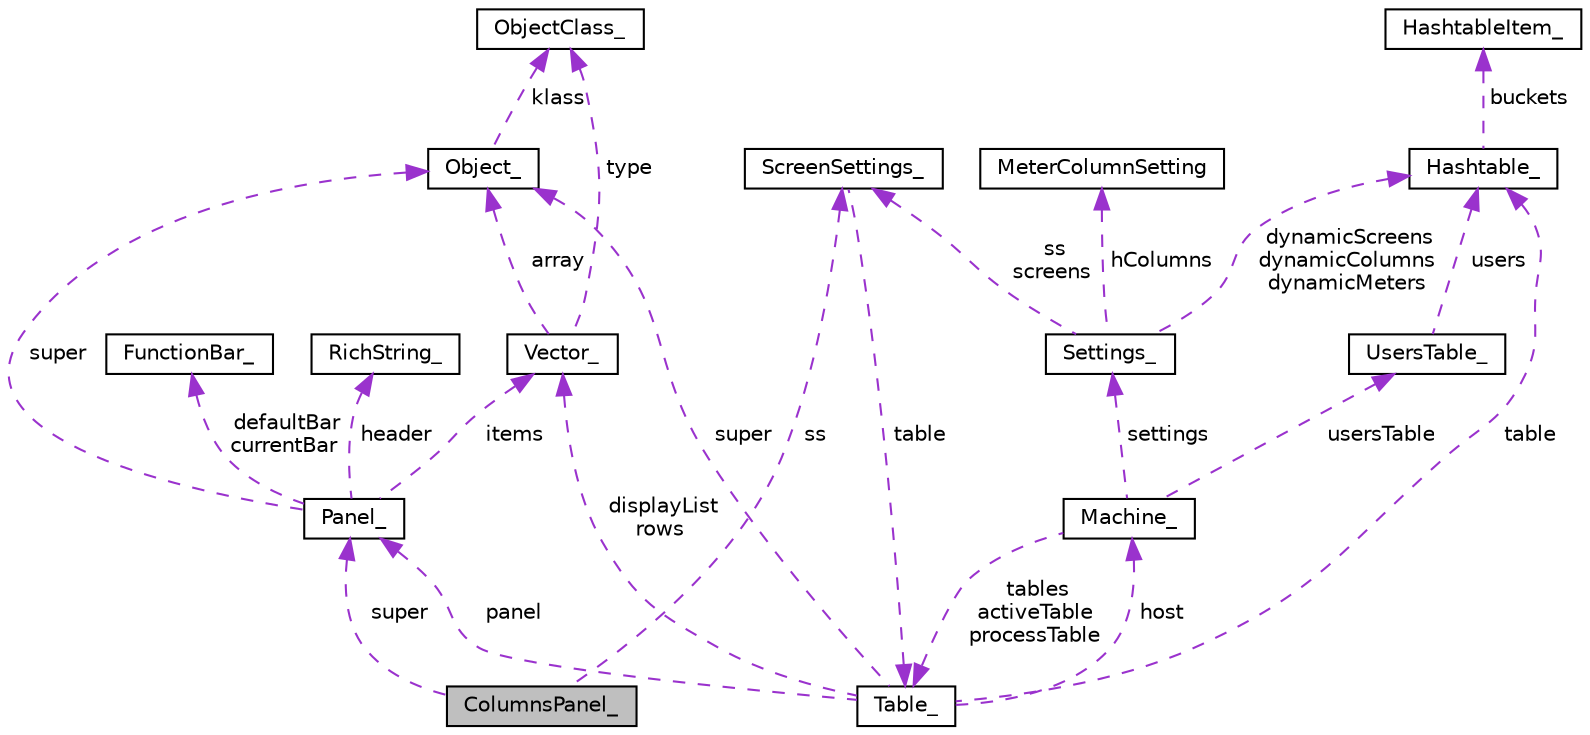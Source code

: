 digraph "ColumnsPanel_"
{
  edge [fontname="Helvetica",fontsize="10",labelfontname="Helvetica",labelfontsize="10"];
  node [fontname="Helvetica",fontsize="10",shape=record];
  Node1 [label="ColumnsPanel_",height=0.2,width=0.4,color="black", fillcolor="grey75", style="filled", fontcolor="black"];
  Node2 -> Node1 [dir="back",color="darkorchid3",fontsize="10",style="dashed",label=" ss" ,fontname="Helvetica"];
  Node2 [label="ScreenSettings_",height=0.2,width=0.4,color="black", fillcolor="white", style="filled",URL="$structScreenSettings__.html"];
  Node3 -> Node2 [dir="back",color="darkorchid3",fontsize="10",style="dashed",label=" table" ,fontname="Helvetica"];
  Node3 [label="Table_",height=0.2,width=0.4,color="black", fillcolor="white", style="filled",URL="$structTable__.html"];
  Node4 -> Node3 [dir="back",color="darkorchid3",fontsize="10",style="dashed",label=" displayList\nrows" ,fontname="Helvetica"];
  Node4 [label="Vector_",height=0.2,width=0.4,color="black", fillcolor="white", style="filled",URL="$structVector__.html"];
  Node5 -> Node4 [dir="back",color="darkorchid3",fontsize="10",style="dashed",label=" type" ,fontname="Helvetica"];
  Node5 [label="ObjectClass_",height=0.2,width=0.4,color="black", fillcolor="white", style="filled",URL="$structObjectClass__.html"];
  Node6 -> Node4 [dir="back",color="darkorchid3",fontsize="10",style="dashed",label=" array" ,fontname="Helvetica"];
  Node6 [label="Object_",height=0.2,width=0.4,color="black", fillcolor="white", style="filled",URL="$structObject__.html"];
  Node5 -> Node6 [dir="back",color="darkorchid3",fontsize="10",style="dashed",label=" klass" ,fontname="Helvetica"];
  Node7 -> Node3 [dir="back",color="darkorchid3",fontsize="10",style="dashed",label=" host" ,fontname="Helvetica"];
  Node7 [label="Machine_",height=0.2,width=0.4,color="black", fillcolor="white", style="filled",URL="$structMachine__.html"];
  Node3 -> Node7 [dir="back",color="darkorchid3",fontsize="10",style="dashed",label=" tables\nactiveTable\nprocessTable" ,fontname="Helvetica"];
  Node8 -> Node7 [dir="back",color="darkorchid3",fontsize="10",style="dashed",label=" settings" ,fontname="Helvetica"];
  Node8 [label="Settings_",height=0.2,width=0.4,color="black", fillcolor="white", style="filled",URL="$structSettings__.html"];
  Node2 -> Node8 [dir="back",color="darkorchid3",fontsize="10",style="dashed",label=" ss\nscreens" ,fontname="Helvetica"];
  Node9 -> Node8 [dir="back",color="darkorchid3",fontsize="10",style="dashed",label=" dynamicScreens\ndynamicColumns\ndynamicMeters" ,fontname="Helvetica"];
  Node9 [label="Hashtable_",height=0.2,width=0.4,color="black", fillcolor="white", style="filled",URL="$structHashtable__.html"];
  Node10 -> Node9 [dir="back",color="darkorchid3",fontsize="10",style="dashed",label=" buckets" ,fontname="Helvetica"];
  Node10 [label="HashtableItem_",height=0.2,width=0.4,color="black", fillcolor="white", style="filled",URL="$structHashtableItem__.html"];
  Node11 -> Node8 [dir="back",color="darkorchid3",fontsize="10",style="dashed",label=" hColumns" ,fontname="Helvetica"];
  Node11 [label="MeterColumnSetting",height=0.2,width=0.4,color="black", fillcolor="white", style="filled",URL="$structMeterColumnSetting.html"];
  Node12 -> Node7 [dir="back",color="darkorchid3",fontsize="10",style="dashed",label=" usersTable" ,fontname="Helvetica"];
  Node12 [label="UsersTable_",height=0.2,width=0.4,color="black", fillcolor="white", style="filled",URL="$structUsersTable__.html"];
  Node9 -> Node12 [dir="back",color="darkorchid3",fontsize="10",style="dashed",label=" users" ,fontname="Helvetica"];
  Node9 -> Node3 [dir="back",color="darkorchid3",fontsize="10",style="dashed",label=" table" ,fontname="Helvetica"];
  Node13 -> Node3 [dir="back",color="darkorchid3",fontsize="10",style="dashed",label=" panel" ,fontname="Helvetica"];
  Node13 [label="Panel_",height=0.2,width=0.4,color="black", fillcolor="white", style="filled",URL="$structPanel__.html"];
  Node4 -> Node13 [dir="back",color="darkorchid3",fontsize="10",style="dashed",label=" items" ,fontname="Helvetica"];
  Node14 -> Node13 [dir="back",color="darkorchid3",fontsize="10",style="dashed",label=" header" ,fontname="Helvetica"];
  Node14 [label="RichString_",height=0.2,width=0.4,color="black", fillcolor="white", style="filled",URL="$structRichString__.html"];
  Node15 -> Node13 [dir="back",color="darkorchid3",fontsize="10",style="dashed",label=" defaultBar\ncurrentBar" ,fontname="Helvetica"];
  Node15 [label="FunctionBar_",height=0.2,width=0.4,color="black", fillcolor="white", style="filled",URL="$structFunctionBar__.html"];
  Node6 -> Node13 [dir="back",color="darkorchid3",fontsize="10",style="dashed",label=" super" ,fontname="Helvetica"];
  Node6 -> Node3 [dir="back",color="darkorchid3",fontsize="10",style="dashed",label=" super" ,fontname="Helvetica"];
  Node13 -> Node1 [dir="back",color="darkorchid3",fontsize="10",style="dashed",label=" super" ,fontname="Helvetica"];
}
